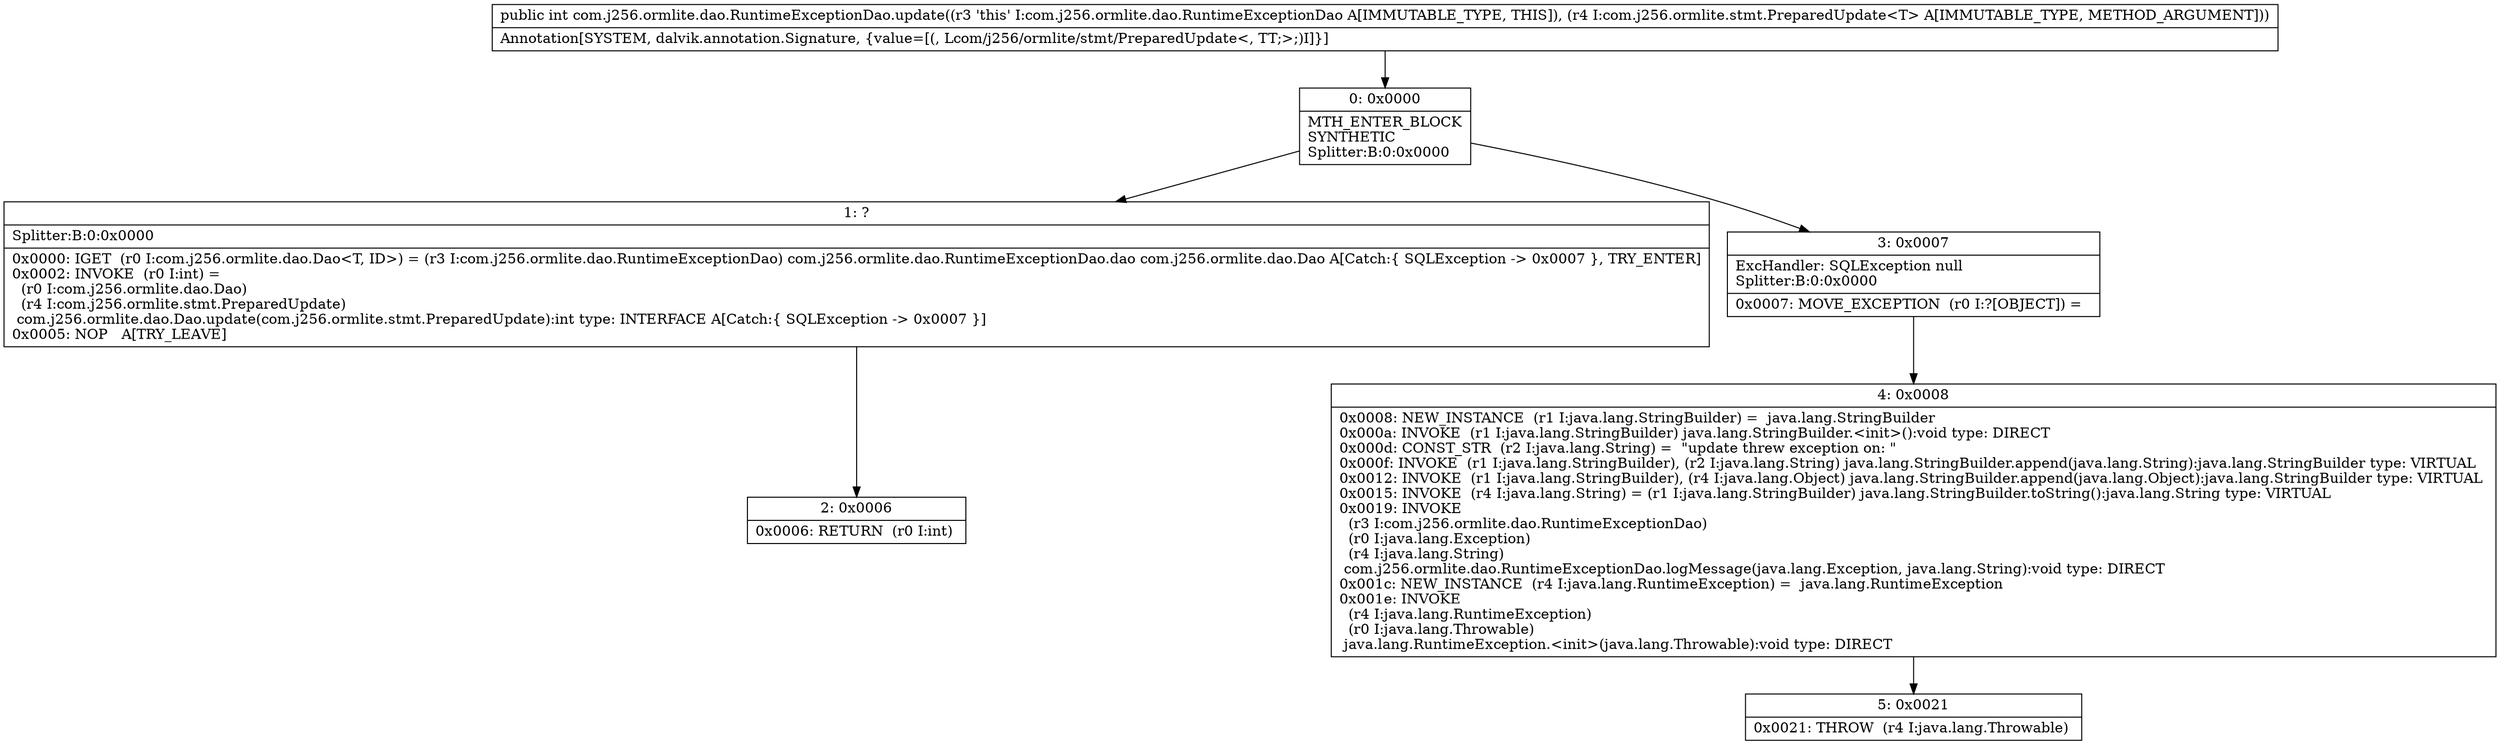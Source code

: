 digraph "CFG forcom.j256.ormlite.dao.RuntimeExceptionDao.update(Lcom\/j256\/ormlite\/stmt\/PreparedUpdate;)I" {
Node_0 [shape=record,label="{0\:\ 0x0000|MTH_ENTER_BLOCK\lSYNTHETIC\lSplitter:B:0:0x0000\l}"];
Node_1 [shape=record,label="{1\:\ ?|Splitter:B:0:0x0000\l|0x0000: IGET  (r0 I:com.j256.ormlite.dao.Dao\<T, ID\>) = (r3 I:com.j256.ormlite.dao.RuntimeExceptionDao) com.j256.ormlite.dao.RuntimeExceptionDao.dao com.j256.ormlite.dao.Dao A[Catch:\{ SQLException \-\> 0x0007 \}, TRY_ENTER]\l0x0002: INVOKE  (r0 I:int) = \l  (r0 I:com.j256.ormlite.dao.Dao)\l  (r4 I:com.j256.ormlite.stmt.PreparedUpdate)\l com.j256.ormlite.dao.Dao.update(com.j256.ormlite.stmt.PreparedUpdate):int type: INTERFACE A[Catch:\{ SQLException \-\> 0x0007 \}]\l0x0005: NOP   A[TRY_LEAVE]\l}"];
Node_2 [shape=record,label="{2\:\ 0x0006|0x0006: RETURN  (r0 I:int) \l}"];
Node_3 [shape=record,label="{3\:\ 0x0007|ExcHandler: SQLException null\lSplitter:B:0:0x0000\l|0x0007: MOVE_EXCEPTION  (r0 I:?[OBJECT]) =  \l}"];
Node_4 [shape=record,label="{4\:\ 0x0008|0x0008: NEW_INSTANCE  (r1 I:java.lang.StringBuilder) =  java.lang.StringBuilder \l0x000a: INVOKE  (r1 I:java.lang.StringBuilder) java.lang.StringBuilder.\<init\>():void type: DIRECT \l0x000d: CONST_STR  (r2 I:java.lang.String) =  \"update threw exception on: \" \l0x000f: INVOKE  (r1 I:java.lang.StringBuilder), (r2 I:java.lang.String) java.lang.StringBuilder.append(java.lang.String):java.lang.StringBuilder type: VIRTUAL \l0x0012: INVOKE  (r1 I:java.lang.StringBuilder), (r4 I:java.lang.Object) java.lang.StringBuilder.append(java.lang.Object):java.lang.StringBuilder type: VIRTUAL \l0x0015: INVOKE  (r4 I:java.lang.String) = (r1 I:java.lang.StringBuilder) java.lang.StringBuilder.toString():java.lang.String type: VIRTUAL \l0x0019: INVOKE  \l  (r3 I:com.j256.ormlite.dao.RuntimeExceptionDao)\l  (r0 I:java.lang.Exception)\l  (r4 I:java.lang.String)\l com.j256.ormlite.dao.RuntimeExceptionDao.logMessage(java.lang.Exception, java.lang.String):void type: DIRECT \l0x001c: NEW_INSTANCE  (r4 I:java.lang.RuntimeException) =  java.lang.RuntimeException \l0x001e: INVOKE  \l  (r4 I:java.lang.RuntimeException)\l  (r0 I:java.lang.Throwable)\l java.lang.RuntimeException.\<init\>(java.lang.Throwable):void type: DIRECT \l}"];
Node_5 [shape=record,label="{5\:\ 0x0021|0x0021: THROW  (r4 I:java.lang.Throwable) \l}"];
MethodNode[shape=record,label="{public int com.j256.ormlite.dao.RuntimeExceptionDao.update((r3 'this' I:com.j256.ormlite.dao.RuntimeExceptionDao A[IMMUTABLE_TYPE, THIS]), (r4 I:com.j256.ormlite.stmt.PreparedUpdate\<T\> A[IMMUTABLE_TYPE, METHOD_ARGUMENT]))  | Annotation[SYSTEM, dalvik.annotation.Signature, \{value=[(, Lcom\/j256\/ormlite\/stmt\/PreparedUpdate\<, TT;\>;)I]\}]\l}"];
MethodNode -> Node_0;
Node_0 -> Node_1;
Node_0 -> Node_3;
Node_1 -> Node_2;
Node_3 -> Node_4;
Node_4 -> Node_5;
}

